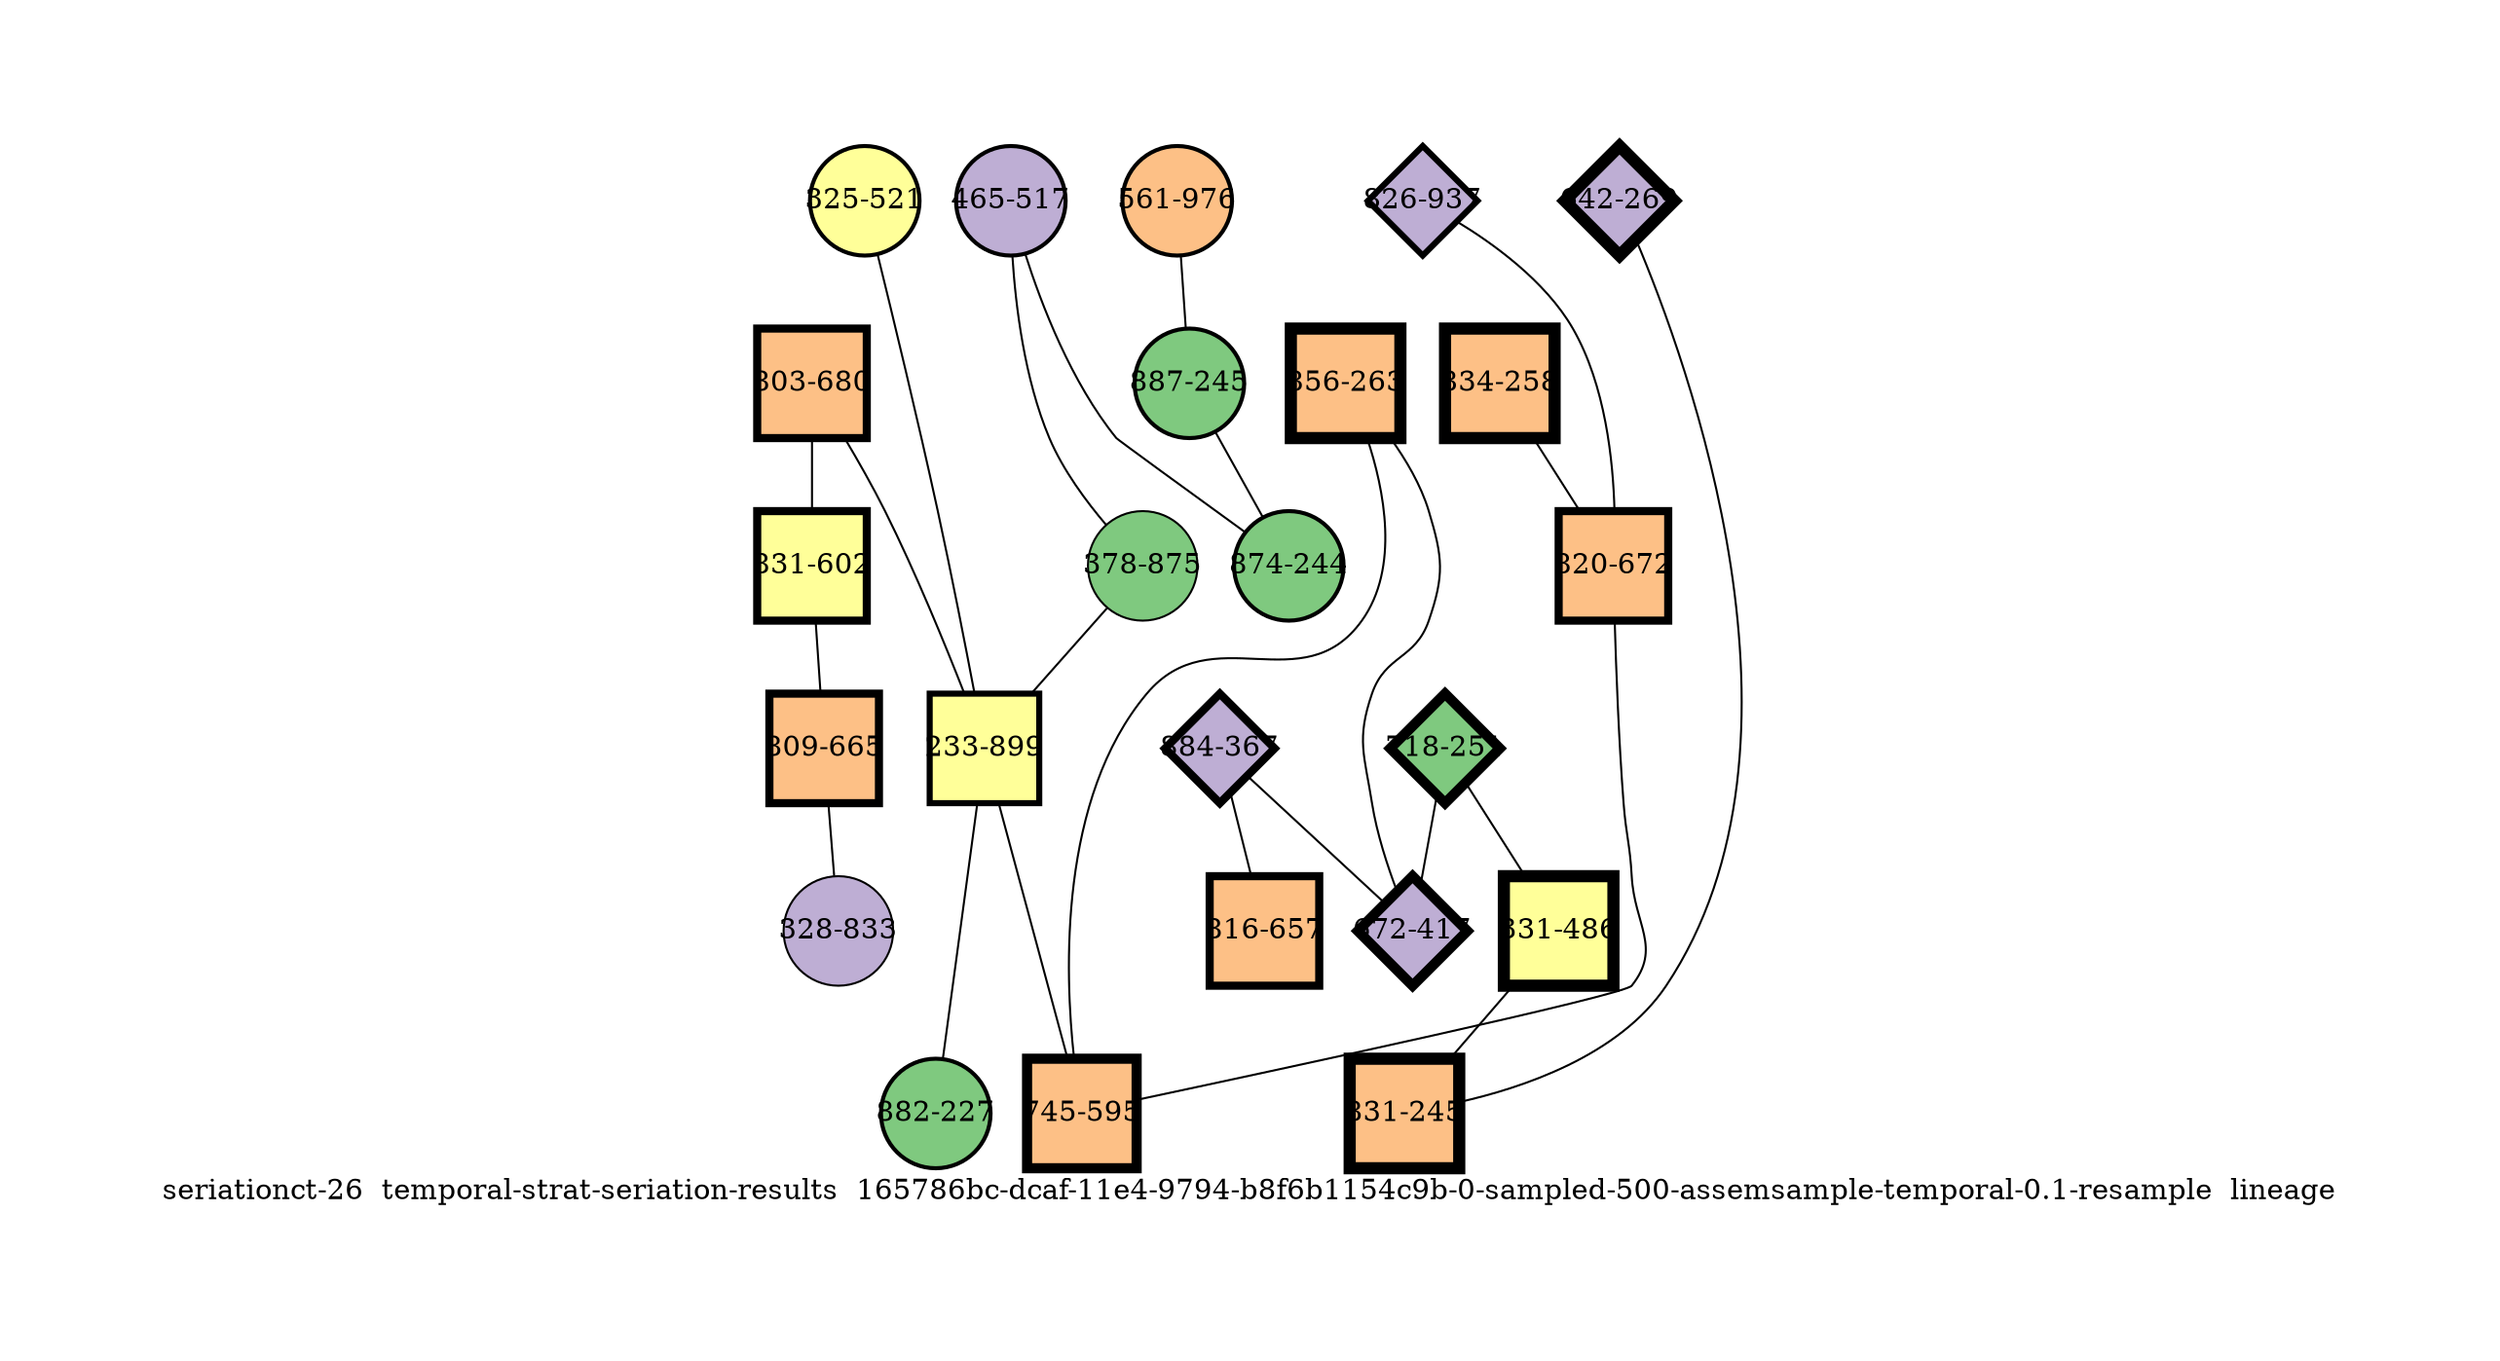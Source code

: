 strict graph "seriationct-26  temporal-strat-seriation-results  165786bc-dcaf-11e4-9794-b8f6b1154c9b-0-sampled-500-assemsample-temporal-0.1-resample  lineage" {
labelloc=b;
ratio=auto;
pad="1.0";
label="seriationct-26  temporal-strat-seriation-results  165786bc-dcaf-11e4-9794-b8f6b1154c9b-0-sampled-500-assemsample-temporal-0.1-resample  lineage";
node [width="0.75", style=filled, fixedsize=true, height="0.75", shape=circle, label=""];
0 [xCoordinate="680.0", appears_in_slice=4, yCoordinate="803.0", colorscheme=accent6, lineage_id=1, short_label="803-680", label="803-680", shape=square, cluster_id=2, fillcolor=3, size="500.0", id=0, penwidth="4.0"];
1 [xCoordinate="517.0", appears_in_slice=2, yCoordinate="465.0", colorscheme=accent6, lineage_id=0, short_label="465-517", label="465-517", shape=circle, cluster_id=1, fillcolor=2, size="500.0", id=1, penwidth="2.0"];
2 [xCoordinate="521.0", appears_in_slice=2, yCoordinate="325.0", colorscheme=accent6, lineage_id=0, short_label="325-521", label="325-521", shape=circle, cluster_id=3, fillcolor=4, size="500.0", id=2, penwidth="2.0"];
3 [xCoordinate="937.0", appears_in_slice=3, yCoordinate="826.0", colorscheme=accent6, lineage_id=2, short_label="826-937", label="826-937", shape=diamond, cluster_id=1, fillcolor=2, size="500.0", id=3, penwidth="3.0"];
4 [xCoordinate="258.0", appears_in_slice=6, yCoordinate="834.0", colorscheme=accent6, lineage_id=1, short_label="834-258", label="834-258", shape=square, cluster_id=2, fillcolor=3, size="500.0", id=4, penwidth="6.0"];
5 [xCoordinate="269.0", appears_in_slice=6, yCoordinate="642.0", colorscheme=accent6, lineage_id=2, short_label="642-269", label="642-269", shape=diamond, cluster_id=1, fillcolor=2, size="500.0", id=5, penwidth="6.0"];
6 [xCoordinate="976.0", appears_in_slice=2, yCoordinate="561.0", colorscheme=accent6, lineage_id=0, short_label="561-976", label="561-976", shape=circle, cluster_id=2, fillcolor=3, size="500.0", id=6, penwidth="2.0"];
7 [xCoordinate="875.0", appears_in_slice=1, yCoordinate="378.0", colorscheme=accent6, lineage_id=0, short_label="378-875", label="378-875", shape=circle, cluster_id=0, fillcolor=1, size="500.0", id=7, penwidth="1.0"];
8 [xCoordinate="672.0", appears_in_slice=4, yCoordinate="820.0", colorscheme=accent6, lineage_id=1, short_label="820-672", label="820-672", shape=square, cluster_id=2, fillcolor=3, size="500.0", id=8, penwidth="4.0"];
9 [xCoordinate="263.0", appears_in_slice=6, yCoordinate="856.0", colorscheme=accent6, lineage_id=1, short_label="856-263", label="856-263", shape=square, cluster_id=2, fillcolor=3, size="500.0", id=9, penwidth="6.0"];
10 [xCoordinate="251.0", appears_in_slice=5, yCoordinate="718.0", colorscheme=accent6, lineage_id=2, short_label="718-251", label="718-251", shape=diamond, cluster_id=0, fillcolor=1, size="500.0", id=10, penwidth="5.0"];
11 [xCoordinate="367.0", appears_in_slice=4, yCoordinate="884.0", colorscheme=accent6, lineage_id=2, short_label="884-367", label="884-367", shape=diamond, cluster_id=1, fillcolor=2, size="500.0", id=11, penwidth="4.0"];
12 [xCoordinate="602.0", appears_in_slice=4, yCoordinate="831.0", colorscheme=accent6, lineage_id=1, short_label="831-602", label="831-602", shape=square, cluster_id=3, fillcolor=4, size="500.0", id=12, penwidth="4.0"];
13 [xCoordinate="486.0", appears_in_slice=6, yCoordinate="331.0", colorscheme=accent6, lineage_id=1, short_label="331-486", label="331-486", shape=square, cluster_id=3, fillcolor=4, size="500.0", id=13, penwidth="6.0"];
14 [xCoordinate="245.0", appears_in_slice=2, yCoordinate="887.0", colorscheme=accent6, lineage_id=0, short_label="887-245", label="887-245", shape=circle, cluster_id=0, fillcolor=1, size="500.0", id=14, penwidth="2.0"];
15 [xCoordinate="899.0", appears_in_slice=3, yCoordinate="233.0", colorscheme=accent6, lineage_id=1, short_label="233-899", label="233-899", shape=square, cluster_id=3, fillcolor=4, size="500.0", id=15, penwidth="3.0"];
16 [xCoordinate="245.0", appears_in_slice=6, yCoordinate="831.0", colorscheme=accent6, lineage_id=1, short_label="831-245", label="831-245", shape=square, cluster_id=2, fillcolor=3, size="500.0", id=16, penwidth="6.0"];
17 [xCoordinate="244.0", appears_in_slice=2, yCoordinate="874.0", colorscheme=accent6, lineage_id=0, short_label="874-244", label="874-244", shape=circle, cluster_id=0, fillcolor=1, size="500.0", id=17, penwidth="2.0"];
18 [xCoordinate="227.0", appears_in_slice=2, yCoordinate="882.0", colorscheme=accent6, lineage_id=0, short_label="882-227", label="882-227", shape=circle, cluster_id=0, fillcolor=1, size="500.0", id=18, penwidth="2.0"];
19 [xCoordinate="665.0", appears_in_slice=4, yCoordinate="809.0", colorscheme=accent6, lineage_id=1, short_label="809-665", label="809-665", shape=square, cluster_id=2, fillcolor=3, size="500.0", id=19, penwidth="4.0"];
20 [xCoordinate="417.0", appears_in_slice=5, yCoordinate="672.0", colorscheme=accent6, lineage_id=2, short_label="672-417", label="672-417", shape=diamond, cluster_id=1, fillcolor=2, size="500.0", id=20, penwidth="5.0"];
21 [xCoordinate="657.0", appears_in_slice=4, yCoordinate="816.0", colorscheme=accent6, lineage_id=1, short_label="816-657", label="816-657", shape=square, cluster_id=2, fillcolor=3, size="500.0", id=21, penwidth="4.0"];
22 [xCoordinate="833.0", appears_in_slice=1, yCoordinate="328.0", colorscheme=accent6, lineage_id=0, short_label="328-833", label="328-833", shape=circle, cluster_id=1, fillcolor=2, size="500.0", id=22, penwidth="1.0"];
23 [xCoordinate="595.0", appears_in_slice=5, yCoordinate="745.0", colorscheme=accent6, lineage_id=1, short_label="745-595", label="745-595", shape=square, cluster_id=2, fillcolor=3, size="500.0", id=23, penwidth="5.0"];
0 -- 12  [inverseweight="18.8982236505", weight="0.0529150262213"];
0 -- 15  [inverseweight="2.48783930844", weight="0.401955221387"];
1 -- 17  [inverseweight="21.4373231428", weight="0.0466476151588"];
1 -- 7  [inverseweight="3.61749425108", weight="0.276434440691"];
2 -- 15  [inverseweight="2.84605900155", weight="0.351363060096"];
3 -- 8  [inverseweight="1.40559279194", weight="0.711443602825"];
4 -- 8  [inverseweight="1.32355746324", weight="0.755539542314"];
5 -- 16  [inverseweight="29.160592176", weight="0.034292856399"];
6 -- 14  [inverseweight="23.7289498938", weight="0.0421426150114"];
7 -- 15  [inverseweight="2.15441203541", weight="0.464163764204"];
8 -- 23  [inverseweight="1.87879665688", weight="0.532255577707"];
9 -- 20  [inverseweight="1.31891693228", weight="0.758197863358"];
9 -- 23  [inverseweight="1.7186697749", weight="0.581845340275"];
10 -- 20  [inverseweight="33.2595052619", weight="0.0300665927567"];
10 -- 13  [inverseweight="3.39281430019", weight="0.294740563886"];
11 -- 20  [inverseweight="1.29691323291", weight="0.77106160584"];
11 -- 21  [inverseweight="133.630620956", weight="0.00748331477355"];
12 -- 19  [inverseweight="5.93223747345", weight="0.168570460046"];
13 -- 16  [inverseweight="12.6188616281", weight="0.0792464510246"];
14 -- 17  [inverseweight="8.1325006079", weight="0.122963409192"];
15 -- 23  [inverseweight="2.09898836348", weight="0.476419982788"];
15 -- 18  [inverseweight="3.36047611372", weight="0.297576880822"];
19 -- 22  [inverseweight="5.76428719888", weight="0.173481987538"];
}
